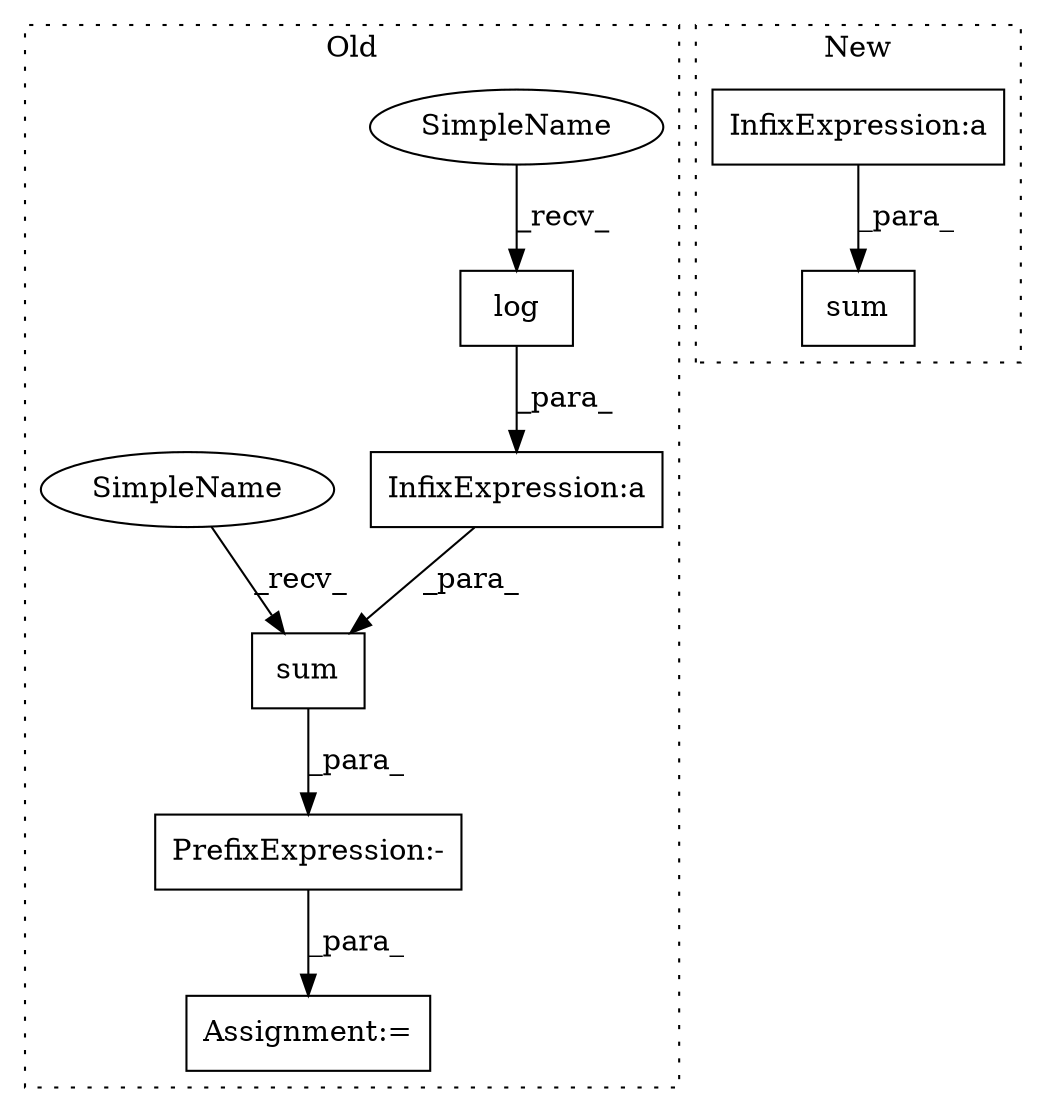 digraph G {
subgraph cluster0 {
1 [label="log" a="32" s="13408,13418" l="4,1" shape="box"];
3 [label="Assignment:=" a="7" s="13627" l="1" shape="box"];
4 [label="InfixExpression:a" a="27" s="13394" l="3" shape="box"];
5 [label="sum" a="32" s="13635,13737" l="4,1" shape="box"];
7 [label="PrefixExpression:-" a="38" s="13628" l="1" shape="box"];
8 [label="SimpleName" a="42" s="13402" l="5" shape="ellipse"];
9 [label="SimpleName" a="42" s="13629" l="5" shape="ellipse"];
label = "Old";
style="dotted";
}
subgraph cluster1 {
2 [label="sum" a="32" s="13526,13544" l="4,1" shape="box"];
6 [label="InfixExpression:a" a="27" s="13424" l="3" shape="box"];
label = "New";
style="dotted";
}
1 -> 4 [label="_para_"];
4 -> 5 [label="_para_"];
5 -> 7 [label="_para_"];
6 -> 2 [label="_para_"];
7 -> 3 [label="_para_"];
8 -> 1 [label="_recv_"];
9 -> 5 [label="_recv_"];
}